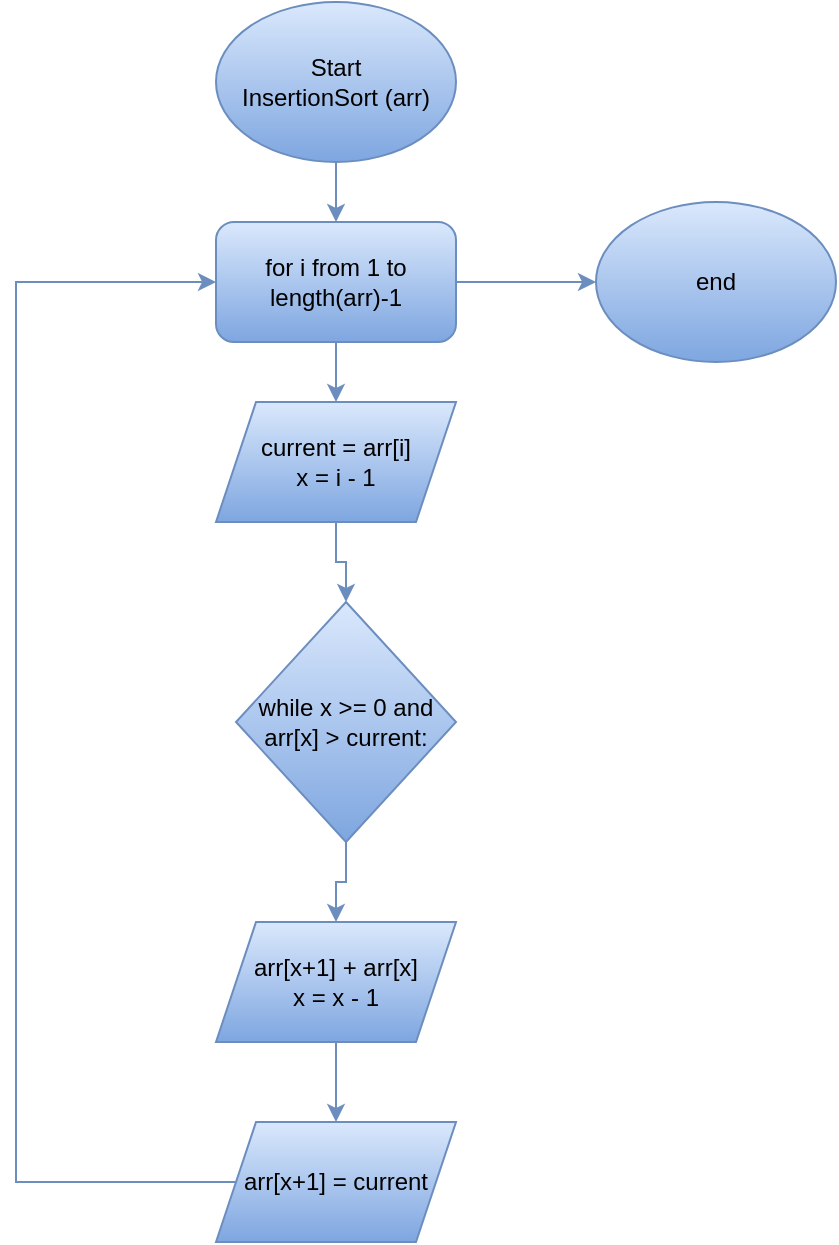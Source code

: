 <mxfile version="21.0.8" type="github">
  <diagram name="Page-1" id="LwGOefFe7iiwl1XGRfbS">
    <mxGraphModel dx="1434" dy="796" grid="1" gridSize="10" guides="1" tooltips="1" connect="1" arrows="1" fold="1" page="1" pageScale="1" pageWidth="850" pageHeight="1100" math="0" shadow="0">
      <root>
        <mxCell id="0" />
        <mxCell id="1" parent="0" />
        <mxCell id="L9RGi0RnW4nleBLLkitI-9" value="" style="edgeStyle=orthogonalEdgeStyle;rounded=0;orthogonalLoop=1;jettySize=auto;html=1;fillColor=#dae8fc;gradientColor=#7ea6e0;strokeColor=#6c8ebf;" edge="1" parent="1" source="L9RGi0RnW4nleBLLkitI-1" target="L9RGi0RnW4nleBLLkitI-2">
          <mxGeometry relative="1" as="geometry" />
        </mxCell>
        <mxCell id="L9RGi0RnW4nleBLLkitI-1" value="Start&lt;br&gt;InsertionSort (arr)" style="ellipse;whiteSpace=wrap;html=1;fillColor=#dae8fc;gradientColor=#7ea6e0;strokeColor=#6c8ebf;" vertex="1" parent="1">
          <mxGeometry x="340" y="30" width="120" height="80" as="geometry" />
        </mxCell>
        <mxCell id="L9RGi0RnW4nleBLLkitI-10" value="" style="edgeStyle=orthogonalEdgeStyle;rounded=0;orthogonalLoop=1;jettySize=auto;html=1;fillColor=#dae8fc;gradientColor=#7ea6e0;strokeColor=#6c8ebf;" edge="1" parent="1" source="L9RGi0RnW4nleBLLkitI-2" target="L9RGi0RnW4nleBLLkitI-3">
          <mxGeometry relative="1" as="geometry" />
        </mxCell>
        <mxCell id="L9RGi0RnW4nleBLLkitI-16" value="" style="edgeStyle=orthogonalEdgeStyle;rounded=0;orthogonalLoop=1;jettySize=auto;html=1;fillColor=#dae8fc;gradientColor=#7ea6e0;strokeColor=#6c8ebf;" edge="1" parent="1" source="L9RGi0RnW4nleBLLkitI-2" target="L9RGi0RnW4nleBLLkitI-8">
          <mxGeometry relative="1" as="geometry" />
        </mxCell>
        <mxCell id="L9RGi0RnW4nleBLLkitI-2" value="for i from 1 to length(arr)-1" style="rounded=1;whiteSpace=wrap;html=1;fillColor=#dae8fc;gradientColor=#7ea6e0;strokeColor=#6c8ebf;" vertex="1" parent="1">
          <mxGeometry x="340" y="140" width="120" height="60" as="geometry" />
        </mxCell>
        <mxCell id="L9RGi0RnW4nleBLLkitI-11" value="" style="edgeStyle=orthogonalEdgeStyle;rounded=0;orthogonalLoop=1;jettySize=auto;html=1;fillColor=#dae8fc;gradientColor=#7ea6e0;strokeColor=#6c8ebf;" edge="1" parent="1" source="L9RGi0RnW4nleBLLkitI-3" target="L9RGi0RnW4nleBLLkitI-4">
          <mxGeometry relative="1" as="geometry" />
        </mxCell>
        <mxCell id="L9RGi0RnW4nleBLLkitI-3" value="current = arr[i]&lt;br&gt;x = i - 1" style="shape=parallelogram;perimeter=parallelogramPerimeter;whiteSpace=wrap;html=1;fixedSize=1;fillColor=#dae8fc;gradientColor=#7ea6e0;strokeColor=#6c8ebf;" vertex="1" parent="1">
          <mxGeometry x="340" y="230" width="120" height="60" as="geometry" />
        </mxCell>
        <mxCell id="L9RGi0RnW4nleBLLkitI-12" value="" style="edgeStyle=orthogonalEdgeStyle;rounded=0;orthogonalLoop=1;jettySize=auto;html=1;fillColor=#dae8fc;gradientColor=#7ea6e0;strokeColor=#6c8ebf;" edge="1" parent="1" source="L9RGi0RnW4nleBLLkitI-4" target="L9RGi0RnW4nleBLLkitI-5">
          <mxGeometry relative="1" as="geometry" />
        </mxCell>
        <mxCell id="L9RGi0RnW4nleBLLkitI-4" value="while x &amp;gt;= 0 and arr[x] &amp;gt; current:" style="rhombus;whiteSpace=wrap;html=1;fillColor=#dae8fc;gradientColor=#7ea6e0;strokeColor=#6c8ebf;" vertex="1" parent="1">
          <mxGeometry x="350" y="330" width="110" height="120" as="geometry" />
        </mxCell>
        <mxCell id="L9RGi0RnW4nleBLLkitI-13" value="" style="edgeStyle=orthogonalEdgeStyle;rounded=0;orthogonalLoop=1;jettySize=auto;html=1;fillColor=#dae8fc;gradientColor=#7ea6e0;strokeColor=#6c8ebf;" edge="1" parent="1" source="L9RGi0RnW4nleBLLkitI-5" target="L9RGi0RnW4nleBLLkitI-6">
          <mxGeometry relative="1" as="geometry" />
        </mxCell>
        <mxCell id="L9RGi0RnW4nleBLLkitI-5" value="arr[x+1] + arr[x]&lt;br&gt;x = x - 1" style="shape=parallelogram;perimeter=parallelogramPerimeter;whiteSpace=wrap;html=1;fixedSize=1;fillColor=#dae8fc;gradientColor=#7ea6e0;strokeColor=#6c8ebf;" vertex="1" parent="1">
          <mxGeometry x="340" y="490" width="120" height="60" as="geometry" />
        </mxCell>
        <mxCell id="L9RGi0RnW4nleBLLkitI-14" value="" style="edgeStyle=orthogonalEdgeStyle;rounded=0;orthogonalLoop=1;jettySize=auto;html=1;entryX=0;entryY=0.5;entryDx=0;entryDy=0;fillColor=#dae8fc;gradientColor=#7ea6e0;strokeColor=#6c8ebf;" edge="1" parent="1" source="L9RGi0RnW4nleBLLkitI-6" target="L9RGi0RnW4nleBLLkitI-2">
          <mxGeometry relative="1" as="geometry">
            <mxPoint x="260" y="620" as="targetPoint" />
            <Array as="points">
              <mxPoint x="240" y="620" />
              <mxPoint x="240" y="170" />
            </Array>
          </mxGeometry>
        </mxCell>
        <mxCell id="L9RGi0RnW4nleBLLkitI-6" value="arr[x+1] = current" style="shape=parallelogram;perimeter=parallelogramPerimeter;whiteSpace=wrap;html=1;fixedSize=1;fillColor=#dae8fc;gradientColor=#7ea6e0;strokeColor=#6c8ebf;" vertex="1" parent="1">
          <mxGeometry x="340" y="590" width="120" height="60" as="geometry" />
        </mxCell>
        <mxCell id="L9RGi0RnW4nleBLLkitI-8" value="end" style="ellipse;whiteSpace=wrap;html=1;fillColor=#dae8fc;gradientColor=#7ea6e0;strokeColor=#6c8ebf;" vertex="1" parent="1">
          <mxGeometry x="530" y="130" width="120" height="80" as="geometry" />
        </mxCell>
      </root>
    </mxGraphModel>
  </diagram>
</mxfile>
